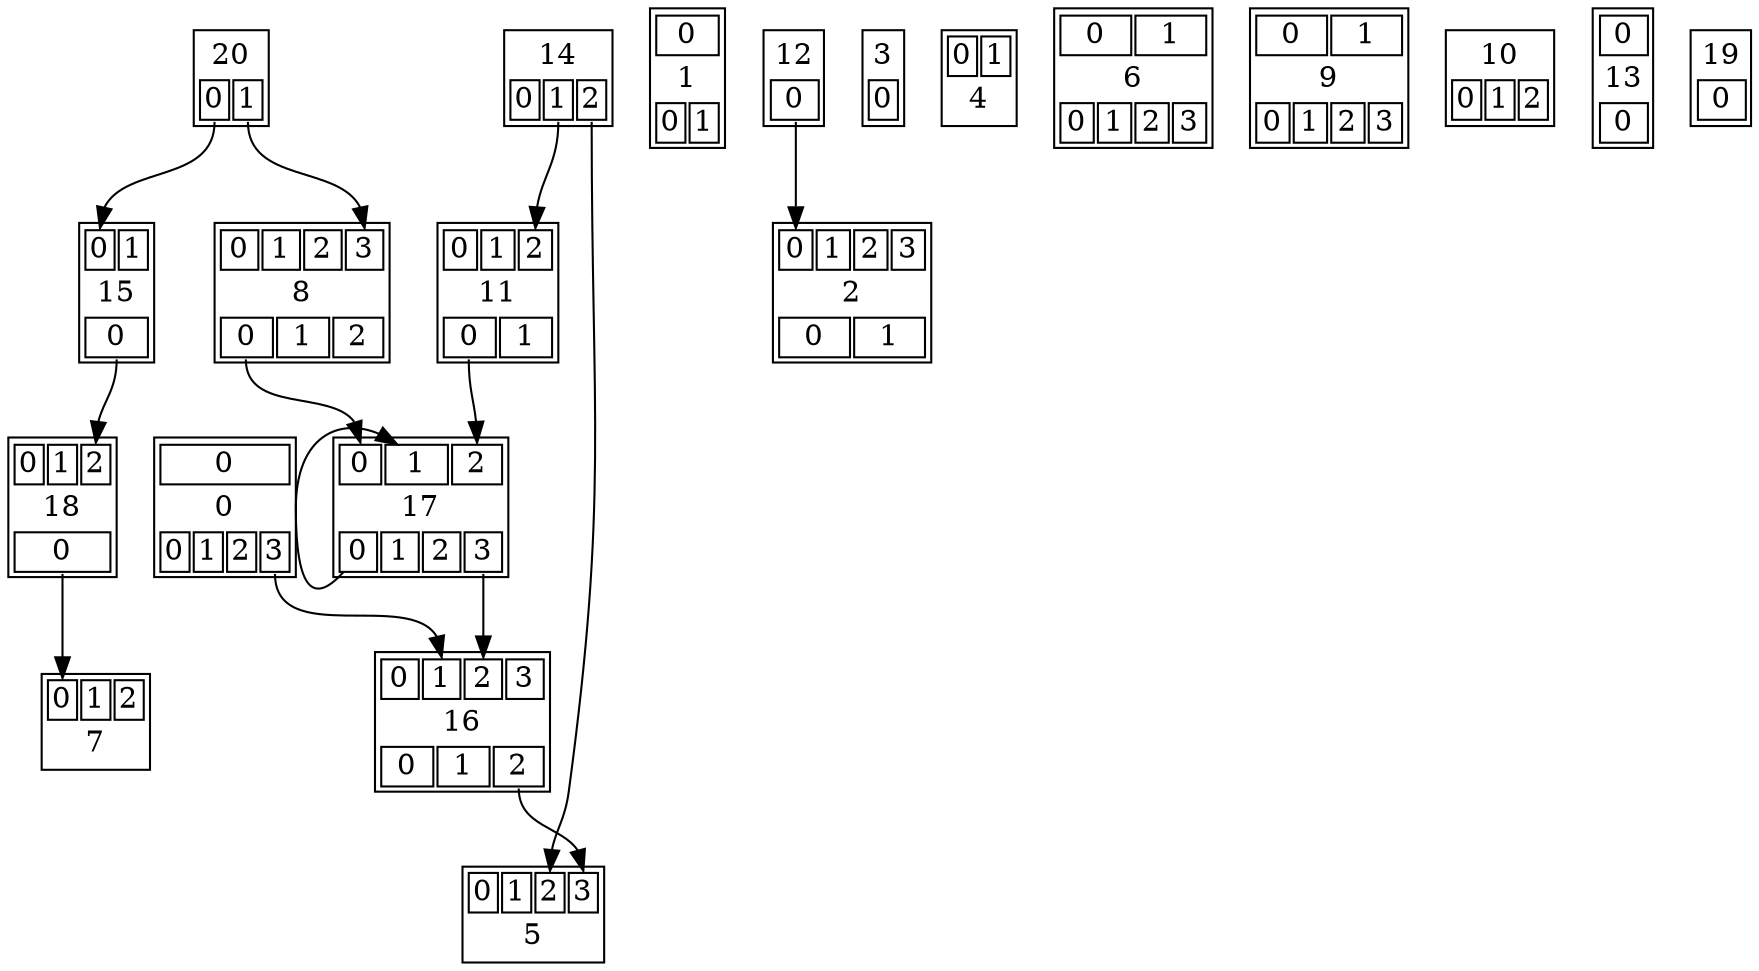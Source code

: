 digraph {
0 [shape=plain label=<<table border="1"><tr><td port="in0" align="text" colspan="4" cellpadding="1" >0</td></tr><tr><td align="text" border="0" colspan="4">0</td></tr><tr><td port="out0" align="text" colspan="1" cellpadding="1" >0</td><td port="out1" align="text" colspan="1" cellpadding="1" >1</td><td port="out2" align="text" colspan="1" cellpadding="1" >2</td><td port="out3" align="text" colspan="1" cellpadding="1" >3</td></tr></table>>]
0:out3 -> 16:in1 [style=""]
1 [shape=plain label=<<table border="1"><tr><td port="in0" align="text" colspan="2" cellpadding="1" >0</td></tr><tr><td align="text" border="0" colspan="2">1</td></tr><tr><td port="out0" align="text" colspan="1" cellpadding="1" >0</td><td port="out1" align="text" colspan="1" cellpadding="1" >1</td></tr></table>>]
2 [shape=plain label=<<table border="1"><tr><td port="in0" align="text" colspan="2" cellpadding="1" >0</td><td port="in1" align="text" colspan="2" cellpadding="1" >1</td><td port="in2" align="text" colspan="2" cellpadding="1" >2</td><td port="in3" align="text" colspan="2" cellpadding="1" >3</td></tr><tr><td align="text" border="0" colspan="8">2</td></tr><tr><td port="out0" align="text" colspan="4" cellpadding="1" >0</td><td port="out1" align="text" colspan="4" cellpadding="1" >1</td></tr></table>>]
3 [shape=plain label=<<table border="1"><tr><td align="text" border="0" colspan="1">3</td></tr><tr><td port="out0" align="text" colspan="1" cellpadding="1" >0</td></tr></table>>]
4 [shape=plain label=<<table border="1"><tr><td port="in0" align="text" colspan="1" cellpadding="1" >0</td><td port="in1" align="text" colspan="1" cellpadding="1" >1</td></tr><tr><td align="text" border="0" colspan="2">4</td></tr></table>>]
5 [shape=plain label=<<table border="1"><tr><td port="in0" align="text" colspan="1" cellpadding="1" >0</td><td port="in1" align="text" colspan="1" cellpadding="1" >1</td><td port="in2" align="text" colspan="1" cellpadding="1" >2</td><td port="in3" align="text" colspan="1" cellpadding="1" >3</td></tr><tr><td align="text" border="0" colspan="4">5</td></tr></table>>]
6 [shape=plain label=<<table border="1"><tr><td port="in0" align="text" colspan="4" cellpadding="1" >0</td><td port="in1" align="text" colspan="4" cellpadding="1" >1</td></tr><tr><td align="text" border="0" colspan="8">6</td></tr><tr><td port="out0" align="text" colspan="2" cellpadding="1" >0</td><td port="out1" align="text" colspan="2" cellpadding="1" >1</td><td port="out2" align="text" colspan="2" cellpadding="1" >2</td><td port="out3" align="text" colspan="2" cellpadding="1" >3</td></tr></table>>]
7 [shape=plain label=<<table border="1"><tr><td port="in0" align="text" colspan="1" cellpadding="1" >0</td><td port="in1" align="text" colspan="1" cellpadding="1" >1</td><td port="in2" align="text" colspan="1" cellpadding="1" >2</td></tr><tr><td align="text" border="0" colspan="3">7</td></tr></table>>]
8 [shape=plain label=<<table border="1"><tr><td port="in0" align="text" colspan="3" cellpadding="1" >0</td><td port="in1" align="text" colspan="3" cellpadding="1" >1</td><td port="in2" align="text" colspan="3" cellpadding="1" >2</td><td port="in3" align="text" colspan="3" cellpadding="1" >3</td></tr><tr><td align="text" border="0" colspan="12">8</td></tr><tr><td port="out0" align="text" colspan="4" cellpadding="1" >0</td><td port="out1" align="text" colspan="4" cellpadding="1" >1</td><td port="out2" align="text" colspan="4" cellpadding="1" >2</td></tr></table>>]
8:out0 -> 17:in0 [style=""]
9 [shape=plain label=<<table border="1"><tr><td port="in0" align="text" colspan="4" cellpadding="1" >0</td><td port="in1" align="text" colspan="4" cellpadding="1" >1</td></tr><tr><td align="text" border="0" colspan="8">9</td></tr><tr><td port="out0" align="text" colspan="2" cellpadding="1" >0</td><td port="out1" align="text" colspan="2" cellpadding="1" >1</td><td port="out2" align="text" colspan="2" cellpadding="1" >2</td><td port="out3" align="text" colspan="2" cellpadding="1" >3</td></tr></table>>]
10 [shape=plain label=<<table border="1"><tr><td align="text" border="0" colspan="3">10</td></tr><tr><td port="out0" align="text" colspan="1" cellpadding="1" >0</td><td port="out1" align="text" colspan="1" cellpadding="1" >1</td><td port="out2" align="text" colspan="1" cellpadding="1" >2</td></tr></table>>]
11 [shape=plain label=<<table border="1"><tr><td port="in0" align="text" colspan="2" cellpadding="1" >0</td><td port="in1" align="text" colspan="2" cellpadding="1" >1</td><td port="in2" align="text" colspan="2" cellpadding="1" >2</td></tr><tr><td align="text" border="0" colspan="6">11</td></tr><tr><td port="out0" align="text" colspan="3" cellpadding="1" >0</td><td port="out1" align="text" colspan="3" cellpadding="1" >1</td></tr></table>>]
11:out0 -> 17:in2 [style=""]
12 [shape=plain label=<<table border="1"><tr><td align="text" border="0" colspan="1">12</td></tr><tr><td port="out0" align="text" colspan="1" cellpadding="1" >0</td></tr></table>>]
12:out0 -> 2:in0 [style=""]
13 [shape=plain label=<<table border="1"><tr><td port="in0" align="text" colspan="1" cellpadding="1" >0</td></tr><tr><td align="text" border="0" colspan="1">13</td></tr><tr><td port="out0" align="text" colspan="1" cellpadding="1" >0</td></tr></table>>]
14 [shape=plain label=<<table border="1"><tr><td align="text" border="0" colspan="3">14</td></tr><tr><td port="out0" align="text" colspan="1" cellpadding="1" >0</td><td port="out1" align="text" colspan="1" cellpadding="1" >1</td><td port="out2" align="text" colspan="1" cellpadding="1" >2</td></tr></table>>]
14:out1 -> 11:in2 [style=""]
14:out2 -> 5:in2 [style=""]
15 [shape=plain label=<<table border="1"><tr><td port="in0" align="text" colspan="1" cellpadding="1" >0</td><td port="in1" align="text" colspan="1" cellpadding="1" >1</td></tr><tr><td align="text" border="0" colspan="2">15</td></tr><tr><td port="out0" align="text" colspan="2" cellpadding="1" >0</td></tr></table>>]
15:out0 -> 18:in2 [style=""]
16 [shape=plain label=<<table border="1"><tr><td port="in0" align="text" colspan="3" cellpadding="1" >0</td><td port="in1" align="text" colspan="3" cellpadding="1" >1</td><td port="in2" align="text" colspan="3" cellpadding="1" >2</td><td port="in3" align="text" colspan="3" cellpadding="1" >3</td></tr><tr><td align="text" border="0" colspan="12">16</td></tr><tr><td port="out0" align="text" colspan="4" cellpadding="1" >0</td><td port="out1" align="text" colspan="4" cellpadding="1" >1</td><td port="out2" align="text" colspan="4" cellpadding="1" >2</td></tr></table>>]
16:out2 -> 5:in3 [style=""]
17 [shape=plain label=<<table border="1"><tr><td port="in0" align="text" colspan="4" cellpadding="1" >0</td><td port="in1" align="text" colspan="4" cellpadding="1" >1</td><td port="in2" align="text" colspan="4" cellpadding="1" >2</td></tr><tr><td align="text" border="0" colspan="12">17</td></tr><tr><td port="out0" align="text" colspan="3" cellpadding="1" >0</td><td port="out1" align="text" colspan="3" cellpadding="1" >1</td><td port="out2" align="text" colspan="3" cellpadding="1" >2</td><td port="out3" align="text" colspan="3" cellpadding="1" >3</td></tr></table>>]
17:out0 -> 17:in1 [style=""]
17:out3 -> 16:in2 [style=""]
18 [shape=plain label=<<table border="1"><tr><td port="in0" align="text" colspan="1" cellpadding="1" >0</td><td port="in1" align="text" colspan="1" cellpadding="1" >1</td><td port="in2" align="text" colspan="1" cellpadding="1" >2</td></tr><tr><td align="text" border="0" colspan="3">18</td></tr><tr><td port="out0" align="text" colspan="3" cellpadding="1" >0</td></tr></table>>]
18:out0 -> 7:in0 [style=""]
19 [shape=plain label=<<table border="1"><tr><td align="text" border="0" colspan="1">19</td></tr><tr><td port="out0" align="text" colspan="1" cellpadding="1" >0</td></tr></table>>]
20 [shape=plain label=<<table border="1"><tr><td align="text" border="0" colspan="2">20</td></tr><tr><td port="out0" align="text" colspan="1" cellpadding="1" >0</td><td port="out1" align="text" colspan="1" cellpadding="1" >1</td></tr></table>>]
20:out0 -> 15:in0 [style=""]
20:out1 -> 8:in3 [style=""]
}
